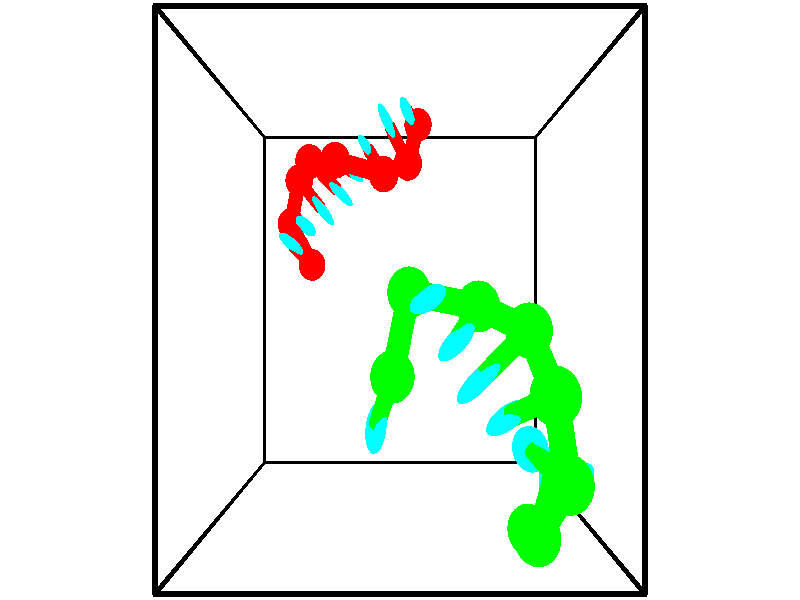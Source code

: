 // switches for output
#declare DRAW_BASES = 1; // possible values are 0, 1; only relevant for DNA ribbons
#declare DRAW_BASES_TYPE = 3; // possible values are 1, 2, 3; only relevant for DNA ribbons
#declare DRAW_FOG = 0; // set to 1 to enable fog

#include "colors.inc"

#include "transforms.inc"
background { rgb <1, 1, 1>}

#default {
   normal{
       ripples 0.25
       frequency 0.20
       turbulence 0.2
       lambda 5
   }
	finish {
		phong 0.1
		phong_size 40.
	}
}

// original window dimensions: 1024x640


// camera settings

camera {
	sky <-0, 1, 0>
	up <-0, 1, 0>
	right 1.6 * <1, 0, 0>
	location <2.5, 2.5, 11.1562>
	look_at <2.5, 2.5, 2.5>
	direction <0, 0, -8.6562>
	angle 67.0682
}


# declare cpy_camera_pos = <2.5, 2.5, 11.1562>;
# if (DRAW_FOG = 1)
fog {
	fog_type 2
	up vnormalize(cpy_camera_pos)
	color rgbt<1,1,1,0.3>
	distance 1e-5
	fog_alt 3e-3
	fog_offset 4
}
# end


// LIGHTS

# declare lum = 6;
global_settings {
	ambient_light rgb lum * <0.05, 0.05, 0.05>
	max_trace_level 15
}# declare cpy_direct_light_amount = 0.25;
light_source
{	1000 * <-1, -1, 1>,
	rgb lum * cpy_direct_light_amount
	parallel
}

light_source
{	1000 * <1, 1, -1>,
	rgb lum * cpy_direct_light_amount
	parallel
}

// strand 0

// nucleotide -1

// particle -1
sphere {
	<0.838444, 3.053010, -0.249626> 0.250000
	pigment { color rgbt <1,0,0,0> }
	no_shadow
}
cylinder {
	<0.672549, 3.217228, 0.075199>,  <0.573013, 3.315759, 0.270094>, 0.100000
	pigment { color rgbt <1,0,0,0> }
	no_shadow
}
cylinder {
	<0.672549, 3.217228, 0.075199>,  <0.838444, 3.053010, -0.249626>, 0.100000
	pigment { color rgbt <1,0,0,0> }
	no_shadow
}

// particle -1
sphere {
	<0.672549, 3.217228, 0.075199> 0.100000
	pigment { color rgbt <1,0,0,0> }
	no_shadow
}
sphere {
	0, 1
	scale<0.080000,0.200000,0.300000>
	matrix <0.471968, 0.860058, -0.193767,
		-0.777972, 0.302906, -0.550462,
		-0.414736, 0.410546, 0.812063,
		0.548128, 3.340392, 0.318818>
	pigment { color rgbt <0,1,1,0> }
	no_shadow
}
cylinder {
	<0.420219, 3.707538, -0.354827>,  <0.838444, 3.053010, -0.249626>, 0.130000
	pigment { color rgbt <1,0,0,0> }
	no_shadow
}

// nucleotide -1

// particle -1
sphere {
	<0.420219, 3.707538, -0.354827> 0.250000
	pigment { color rgbt <1,0,0,0> }
	no_shadow
}
cylinder {
	<0.632763, 3.654442, -0.020154>,  <0.760290, 3.622584, 0.180650>, 0.100000
	pigment { color rgbt <1,0,0,0> }
	no_shadow
}
cylinder {
	<0.632763, 3.654442, -0.020154>,  <0.420219, 3.707538, -0.354827>, 0.100000
	pigment { color rgbt <1,0,0,0> }
	no_shadow
}

// particle -1
sphere {
	<0.632763, 3.654442, -0.020154> 0.100000
	pigment { color rgbt <1,0,0,0> }
	no_shadow
}
sphere {
	0, 1
	scale<0.080000,0.200000,0.300000>
	matrix <0.629001, 0.723397, -0.284700,
		-0.567462, 0.677552, 0.467878,
		0.531361, -0.132739, 0.836681,
		0.792171, 3.614620, 0.230850>
	pigment { color rgbt <0,1,1,0> }
	no_shadow
}
cylinder {
	<0.632940, 4.339808, -0.019941>,  <0.420219, 3.707538, -0.354827>, 0.130000
	pigment { color rgbt <1,0,0,0> }
	no_shadow
}

// nucleotide -1

// particle -1
sphere {
	<0.632940, 4.339808, -0.019941> 0.250000
	pigment { color rgbt <1,0,0,0> }
	no_shadow
}
cylinder {
	<0.897498, 4.062122, 0.093635>,  <1.056233, 3.895511, 0.161780>, 0.100000
	pigment { color rgbt <1,0,0,0> }
	no_shadow
}
cylinder {
	<0.897498, 4.062122, 0.093635>,  <0.632940, 4.339808, -0.019941>, 0.100000
	pigment { color rgbt <1,0,0,0> }
	no_shadow
}

// particle -1
sphere {
	<0.897498, 4.062122, 0.093635> 0.100000
	pigment { color rgbt <1,0,0,0> }
	no_shadow
}
sphere {
	0, 1
	scale<0.080000,0.200000,0.300000>
	matrix <0.743278, 0.657364, -0.124137,
		-0.100474, 0.293150, 0.950772,
		0.661395, -0.694216, 0.283940,
		1.095917, 3.853858, 0.178816>
	pigment { color rgbt <0,1,1,0> }
	no_shadow
}
cylinder {
	<0.921966, 4.516136, 0.602647>,  <0.632940, 4.339808, -0.019941>, 0.130000
	pigment { color rgbt <1,0,0,0> }
	no_shadow
}

// nucleotide -1

// particle -1
sphere {
	<0.921966, 4.516136, 0.602647> 0.250000
	pigment { color rgbt <1,0,0,0> }
	no_shadow
}
cylinder {
	<1.206848, 4.283436, 0.445507>,  <1.377777, 4.143816, 0.351223>, 0.100000
	pigment { color rgbt <1,0,0,0> }
	no_shadow
}
cylinder {
	<1.206848, 4.283436, 0.445507>,  <0.921966, 4.516136, 0.602647>, 0.100000
	pigment { color rgbt <1,0,0,0> }
	no_shadow
}

// particle -1
sphere {
	<1.206848, 4.283436, 0.445507> 0.100000
	pigment { color rgbt <1,0,0,0> }
	no_shadow
}
sphere {
	0, 1
	scale<0.080000,0.200000,0.300000>
	matrix <0.675923, 0.719369, 0.160117,
		0.189455, -0.379571, 0.905557,
		0.712205, -0.581751, -0.392849,
		1.420509, 4.108911, 0.327652>
	pigment { color rgbt <0,1,1,0> }
	no_shadow
}
cylinder {
	<1.421336, 4.435197, 1.122392>,  <0.921966, 4.516136, 0.602647>, 0.130000
	pigment { color rgbt <1,0,0,0> }
	no_shadow
}

// nucleotide -1

// particle -1
sphere {
	<1.421336, 4.435197, 1.122392> 0.250000
	pigment { color rgbt <1,0,0,0> }
	no_shadow
}
cylinder {
	<1.561330, 4.410774, 0.748487>,  <1.645326, 4.396121, 0.524143>, 0.100000
	pigment { color rgbt <1,0,0,0> }
	no_shadow
}
cylinder {
	<1.561330, 4.410774, 0.748487>,  <1.421336, 4.435197, 1.122392>, 0.100000
	pigment { color rgbt <1,0,0,0> }
	no_shadow
}

// particle -1
sphere {
	<1.561330, 4.410774, 0.748487> 0.100000
	pigment { color rgbt <1,0,0,0> }
	no_shadow
}
sphere {
	0, 1
	scale<0.080000,0.200000,0.300000>
	matrix <0.653769, 0.730585, 0.197058,
		0.670892, -0.680087, 0.295611,
		0.349986, -0.061056, -0.934763,
		1.666325, 4.392457, 0.468058>
	pigment { color rgbt <0,1,1,0> }
	no_shadow
}
cylinder {
	<2.226330, 4.252437, 1.062344>,  <1.421336, 4.435197, 1.122392>, 0.130000
	pigment { color rgbt <1,0,0,0> }
	no_shadow
}

// nucleotide -1

// particle -1
sphere {
	<2.226330, 4.252437, 1.062344> 0.250000
	pigment { color rgbt <1,0,0,0> }
	no_shadow
}
cylinder {
	<2.058378, 4.513165, 0.809731>,  <1.957607, 4.669601, 0.658164>, 0.100000
	pigment { color rgbt <1,0,0,0> }
	no_shadow
}
cylinder {
	<2.058378, 4.513165, 0.809731>,  <2.226330, 4.252437, 1.062344>, 0.100000
	pigment { color rgbt <1,0,0,0> }
	no_shadow
}

// particle -1
sphere {
	<2.058378, 4.513165, 0.809731> 0.100000
	pigment { color rgbt <1,0,0,0> }
	no_shadow
}
sphere {
	0, 1
	scale<0.080000,0.200000,0.300000>
	matrix <0.741718, 0.647449, 0.175110,
		0.523025, -0.394894, -0.755317,
		-0.419879, 0.651819, -0.631532,
		1.932414, 4.708710, 0.620272>
	pigment { color rgbt <0,1,1,0> }
	no_shadow
}
cylinder {
	<2.638347, 4.515772, 0.452997>,  <2.226330, 4.252437, 1.062344>, 0.130000
	pigment { color rgbt <1,0,0,0> }
	no_shadow
}

// nucleotide -1

// particle -1
sphere {
	<2.638347, 4.515772, 0.452997> 0.250000
	pigment { color rgbt <1,0,0,0> }
	no_shadow
}
cylinder {
	<2.433122, 4.854065, 0.511654>,  <2.309986, 5.057041, 0.546848>, 0.100000
	pigment { color rgbt <1,0,0,0> }
	no_shadow
}
cylinder {
	<2.433122, 4.854065, 0.511654>,  <2.638347, 4.515772, 0.452997>, 0.100000
	pigment { color rgbt <1,0,0,0> }
	no_shadow
}

// particle -1
sphere {
	<2.433122, 4.854065, 0.511654> 0.100000
	pigment { color rgbt <1,0,0,0> }
	no_shadow
}
sphere {
	0, 1
	scale<0.080000,0.200000,0.300000>
	matrix <0.847871, 0.472735, 0.240074,
		0.133715, 0.247507, -0.959615,
		-0.513064, 0.845731, 0.146642,
		2.279202, 5.107784, 0.555647>
	pigment { color rgbt <0,1,1,0> }
	no_shadow
}
cylinder {
	<2.831174, 5.182222, 0.063865>,  <2.638347, 4.515772, 0.452997>, 0.130000
	pigment { color rgbt <1,0,0,0> }
	no_shadow
}

// nucleotide -1

// particle -1
sphere {
	<2.831174, 5.182222, 0.063865> 0.250000
	pigment { color rgbt <1,0,0,0> }
	no_shadow
}
cylinder {
	<2.713397, 5.203197, 0.445557>,  <2.642731, 5.215783, 0.674572>, 0.100000
	pigment { color rgbt <1,0,0,0> }
	no_shadow
}
cylinder {
	<2.713397, 5.203197, 0.445557>,  <2.831174, 5.182222, 0.063865>, 0.100000
	pigment { color rgbt <1,0,0,0> }
	no_shadow
}

// particle -1
sphere {
	<2.713397, 5.203197, 0.445557> 0.100000
	pigment { color rgbt <1,0,0,0> }
	no_shadow
}
sphere {
	0, 1
	scale<0.080000,0.200000,0.300000>
	matrix <0.901257, 0.347348, 0.259009,
		-0.317868, 0.936269, -0.149535,
		-0.294443, 0.052438, 0.954229,
		2.625064, 5.218929, 0.731825>
	pigment { color rgbt <0,1,1,0> }
	no_shadow
}
// strand 1

// nucleotide -1

// particle -1
sphere {
	<2.415004, 1.779109, 4.348910> 0.250000
	pigment { color rgbt <0,1,0,0> }
	no_shadow
}
cylinder {
	<2.298843, 1.463669, 4.132105>,  <2.229147, 1.274405, 4.002022>, 0.100000
	pigment { color rgbt <0,1,0,0> }
	no_shadow
}
cylinder {
	<2.298843, 1.463669, 4.132105>,  <2.415004, 1.779109, 4.348910>, 0.100000
	pigment { color rgbt <0,1,0,0> }
	no_shadow
}

// particle -1
sphere {
	<2.298843, 1.463669, 4.132105> 0.100000
	pigment { color rgbt <0,1,0,0> }
	no_shadow
}
sphere {
	0, 1
	scale<0.080000,0.200000,0.300000>
	matrix <-0.882276, 0.001358, 0.470731,
		-0.370482, 0.614905, -0.696157,
		-0.290401, -0.788600, -0.542013,
		2.211723, 1.227089, 3.969501>
	pigment { color rgbt <0,1,1,0> }
	no_shadow
}
cylinder {
	<2.603898, 2.571932, 4.191934>,  <2.415004, 1.779109, 4.348910>, 0.130000
	pigment { color rgbt <0,1,0,0> }
	no_shadow
}

// nucleotide -1

// particle -1
sphere {
	<2.603898, 2.571932, 4.191934> 0.250000
	pigment { color rgbt <0,1,0,0> }
	no_shadow
}
cylinder {
	<2.708549, 2.535698, 4.576297>,  <2.771340, 2.513958, 4.806915>, 0.100000
	pigment { color rgbt <0,1,0,0> }
	no_shadow
}
cylinder {
	<2.708549, 2.535698, 4.576297>,  <2.603898, 2.571932, 4.191934>, 0.100000
	pigment { color rgbt <0,1,0,0> }
	no_shadow
}

// particle -1
sphere {
	<2.708549, 2.535698, 4.576297> 0.100000
	pigment { color rgbt <0,1,0,0> }
	no_shadow
}
sphere {
	0, 1
	scale<0.080000,0.200000,0.300000>
	matrix <0.518855, -0.826290, -0.219165,
		0.813842, 0.555912, -0.169181,
		0.261629, -0.090585, 0.960908,
		2.787038, 2.508522, 4.864569>
	pigment { color rgbt <0,1,1,0> }
	no_shadow
}
cylinder {
	<3.405299, 2.438002, 4.173458>,  <2.603898, 2.571932, 4.191934>, 0.130000
	pigment { color rgbt <0,1,0,0> }
	no_shadow
}

// nucleotide -1

// particle -1
sphere {
	<3.405299, 2.438002, 4.173458> 0.250000
	pigment { color rgbt <0,1,0,0> }
	no_shadow
}
cylinder {
	<3.232136, 2.262241, 4.488295>,  <3.128237, 2.156785, 4.677197>, 0.100000
	pigment { color rgbt <0,1,0,0> }
	no_shadow
}
cylinder {
	<3.232136, 2.262241, 4.488295>,  <3.405299, 2.438002, 4.173458>, 0.100000
	pigment { color rgbt <0,1,0,0> }
	no_shadow
}

// particle -1
sphere {
	<3.232136, 2.262241, 4.488295> 0.100000
	pigment { color rgbt <0,1,0,0> }
	no_shadow
}
sphere {
	0, 1
	scale<0.080000,0.200000,0.300000>
	matrix <0.542768, -0.824192, -0.161585,
		0.719717, 0.357257, 0.595294,
		-0.432909, -0.439402, 0.787093,
		3.102263, 2.130421, 4.724423>
	pigment { color rgbt <0,1,1,0> }
	no_shadow
}
cylinder {
	<3.884367, 2.227737, 4.676134>,  <3.405299, 2.438002, 4.173458>, 0.130000
	pigment { color rgbt <0,1,0,0> }
	no_shadow
}

// nucleotide -1

// particle -1
sphere {
	<3.884367, 2.227737, 4.676134> 0.250000
	pigment { color rgbt <0,1,0,0> }
	no_shadow
}
cylinder {
	<3.578465, 1.970016, 4.674295>,  <3.394923, 1.815384, 4.673192>, 0.100000
	pigment { color rgbt <0,1,0,0> }
	no_shadow
}
cylinder {
	<3.578465, 1.970016, 4.674295>,  <3.884367, 2.227737, 4.676134>, 0.100000
	pigment { color rgbt <0,1,0,0> }
	no_shadow
}

// particle -1
sphere {
	<3.578465, 1.970016, 4.674295> 0.100000
	pigment { color rgbt <0,1,0,0> }
	no_shadow
}
sphere {
	0, 1
	scale<0.080000,0.200000,0.300000>
	matrix <0.635333, -0.752887, -0.171797,
		0.107228, -0.134303, 0.985122,
		-0.764758, -0.644302, -0.004597,
		3.349037, 1.776726, 4.672916>
	pigment { color rgbt <0,1,1,0> }
	no_shadow
}
cylinder {
	<4.027007, 1.713362, 5.229826>,  <3.884367, 2.227737, 4.676134>, 0.130000
	pigment { color rgbt <0,1,0,0> }
	no_shadow
}

// nucleotide -1

// particle -1
sphere {
	<4.027007, 1.713362, 5.229826> 0.250000
	pigment { color rgbt <0,1,0,0> }
	no_shadow
}
cylinder {
	<3.806767, 1.563301, 4.931539>,  <3.674622, 1.473264, 4.752566>, 0.100000
	pigment { color rgbt <0,1,0,0> }
	no_shadow
}
cylinder {
	<3.806767, 1.563301, 4.931539>,  <4.027007, 1.713362, 5.229826>, 0.100000
	pigment { color rgbt <0,1,0,0> }
	no_shadow
}

// particle -1
sphere {
	<3.806767, 1.563301, 4.931539> 0.100000
	pigment { color rgbt <0,1,0,0> }
	no_shadow
}
sphere {
	0, 1
	scale<0.080000,0.200000,0.300000>
	matrix <0.656591, -0.746276, -0.109361,
		-0.515486, -0.549847, 0.657223,
		-0.550602, -0.375153, -0.745720,
		3.641586, 1.450755, 4.707823>
	pigment { color rgbt <0,1,1,0> }
	no_shadow
}
cylinder {
	<4.182446, 0.965323, 5.128799>,  <4.027007, 1.713362, 5.229826>, 0.130000
	pigment { color rgbt <0,1,0,0> }
	no_shadow
}

// nucleotide -1

// particle -1
sphere {
	<4.182446, 0.965323, 5.128799> 0.250000
	pigment { color rgbt <0,1,0,0> }
	no_shadow
}
cylinder {
	<4.040081, 1.060631, 4.767346>,  <3.954662, 1.117816, 4.550474>, 0.100000
	pigment { color rgbt <0,1,0,0> }
	no_shadow
}
cylinder {
	<4.040081, 1.060631, 4.767346>,  <4.182446, 0.965323, 5.128799>, 0.100000
	pigment { color rgbt <0,1,0,0> }
	no_shadow
}

// particle -1
sphere {
	<4.040081, 1.060631, 4.767346> 0.100000
	pigment { color rgbt <0,1,0,0> }
	no_shadow
}
sphere {
	0, 1
	scale<0.080000,0.200000,0.300000>
	matrix <0.775243, -0.464678, -0.427870,
		-0.521848, -0.852820, -0.019334,
		-0.355912, 0.238271, -0.903634,
		3.933307, 1.132112, 4.496256>
	pigment { color rgbt <0,1,1,0> }
	no_shadow
}
cylinder {
	<3.960757, 0.391314, 4.720401>,  <4.182446, 0.965323, 5.128799>, 0.130000
	pigment { color rgbt <0,1,0,0> }
	no_shadow
}

// nucleotide -1

// particle -1
sphere {
	<3.960757, 0.391314, 4.720401> 0.250000
	pigment { color rgbt <0,1,0,0> }
	no_shadow
}
cylinder {
	<4.117966, 0.702728, 4.524679>,  <4.212291, 0.889577, 4.407246>, 0.100000
	pigment { color rgbt <0,1,0,0> }
	no_shadow
}
cylinder {
	<4.117966, 0.702728, 4.524679>,  <3.960757, 0.391314, 4.720401>, 0.100000
	pigment { color rgbt <0,1,0,0> }
	no_shadow
}

// particle -1
sphere {
	<4.117966, 0.702728, 4.524679> 0.100000
	pigment { color rgbt <0,1,0,0> }
	no_shadow
}
sphere {
	0, 1
	scale<0.080000,0.200000,0.300000>
	matrix <0.727898, -0.588560, -0.351796,
		-0.561871, -0.217900, -0.798011,
		0.393021, 0.778535, -0.489304,
		4.235872, 0.936289, 4.377888>
	pigment { color rgbt <0,1,1,0> }
	no_shadow
}
cylinder {
	<4.028037, 0.226662, 3.996794>,  <3.960757, 0.391314, 4.720401>, 0.130000
	pigment { color rgbt <0,1,0,0> }
	no_shadow
}

// nucleotide -1

// particle -1
sphere {
	<4.028037, 0.226662, 3.996794> 0.250000
	pigment { color rgbt <0,1,0,0> }
	no_shadow
}
cylinder {
	<4.298294, 0.500141, 4.107113>,  <4.460448, 0.664229, 4.173305>, 0.100000
	pigment { color rgbt <0,1,0,0> }
	no_shadow
}
cylinder {
	<4.298294, 0.500141, 4.107113>,  <4.028037, 0.226662, 3.996794>, 0.100000
	pigment { color rgbt <0,1,0,0> }
	no_shadow
}

// particle -1
sphere {
	<4.298294, 0.500141, 4.107113> 0.100000
	pigment { color rgbt <0,1,0,0> }
	no_shadow
}
sphere {
	0, 1
	scale<0.080000,0.200000,0.300000>
	matrix <0.737198, -0.623059, -0.261413,
		-0.006888, 0.379940, -0.924985,
		0.675642, 0.683697, 0.275799,
		4.500987, 0.705250, 4.189853>
	pigment { color rgbt <0,1,1,0> }
	no_shadow
}
// box output
cylinder {
	<0.000000, 0.000000, 0.000000>,  <5.000000, 0.000000, 0.000000>, 0.025000
	pigment { color rgbt <0,0,0,0> }
	no_shadow
}
cylinder {
	<0.000000, 0.000000, 0.000000>,  <0.000000, 5.000000, 0.000000>, 0.025000
	pigment { color rgbt <0,0,0,0> }
	no_shadow
}
cylinder {
	<0.000000, 0.000000, 0.000000>,  <0.000000, 0.000000, 5.000000>, 0.025000
	pigment { color rgbt <0,0,0,0> }
	no_shadow
}
cylinder {
	<5.000000, 5.000000, 5.000000>,  <0.000000, 5.000000, 5.000000>, 0.025000
	pigment { color rgbt <0,0,0,0> }
	no_shadow
}
cylinder {
	<5.000000, 5.000000, 5.000000>,  <5.000000, 0.000000, 5.000000>, 0.025000
	pigment { color rgbt <0,0,0,0> }
	no_shadow
}
cylinder {
	<5.000000, 5.000000, 5.000000>,  <5.000000, 5.000000, 0.000000>, 0.025000
	pigment { color rgbt <0,0,0,0> }
	no_shadow
}
cylinder {
	<0.000000, 0.000000, 5.000000>,  <0.000000, 5.000000, 5.000000>, 0.025000
	pigment { color rgbt <0,0,0,0> }
	no_shadow
}
cylinder {
	<0.000000, 0.000000, 5.000000>,  <5.000000, 0.000000, 5.000000>, 0.025000
	pigment { color rgbt <0,0,0,0> }
	no_shadow
}
cylinder {
	<5.000000, 5.000000, 0.000000>,  <0.000000, 5.000000, 0.000000>, 0.025000
	pigment { color rgbt <0,0,0,0> }
	no_shadow
}
cylinder {
	<5.000000, 5.000000, 0.000000>,  <5.000000, 0.000000, 0.000000>, 0.025000
	pigment { color rgbt <0,0,0,0> }
	no_shadow
}
cylinder {
	<5.000000, 0.000000, 5.000000>,  <5.000000, 0.000000, 0.000000>, 0.025000
	pigment { color rgbt <0,0,0,0> }
	no_shadow
}
cylinder {
	<0.000000, 5.000000, 0.000000>,  <0.000000, 5.000000, 5.000000>, 0.025000
	pigment { color rgbt <0,0,0,0> }
	no_shadow
}
// end of box output
